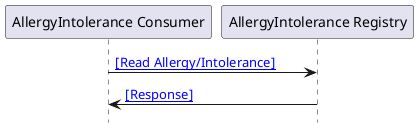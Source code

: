 @startuml

hide footbox 

'box "Client" #F7FFFA
'Participant "AllergyIntolerance Reporter" as R
Participant "AllergyIntolerance Consumer" as C
'end box
Participant "AllergyIntolerance Registry" as V

C -> V: [[#be-al-read-1 ~[Read Allergy/Intolerance~]]]
V -> C:  [[#be-al-read-2 ~[Response~]]]


@enduml